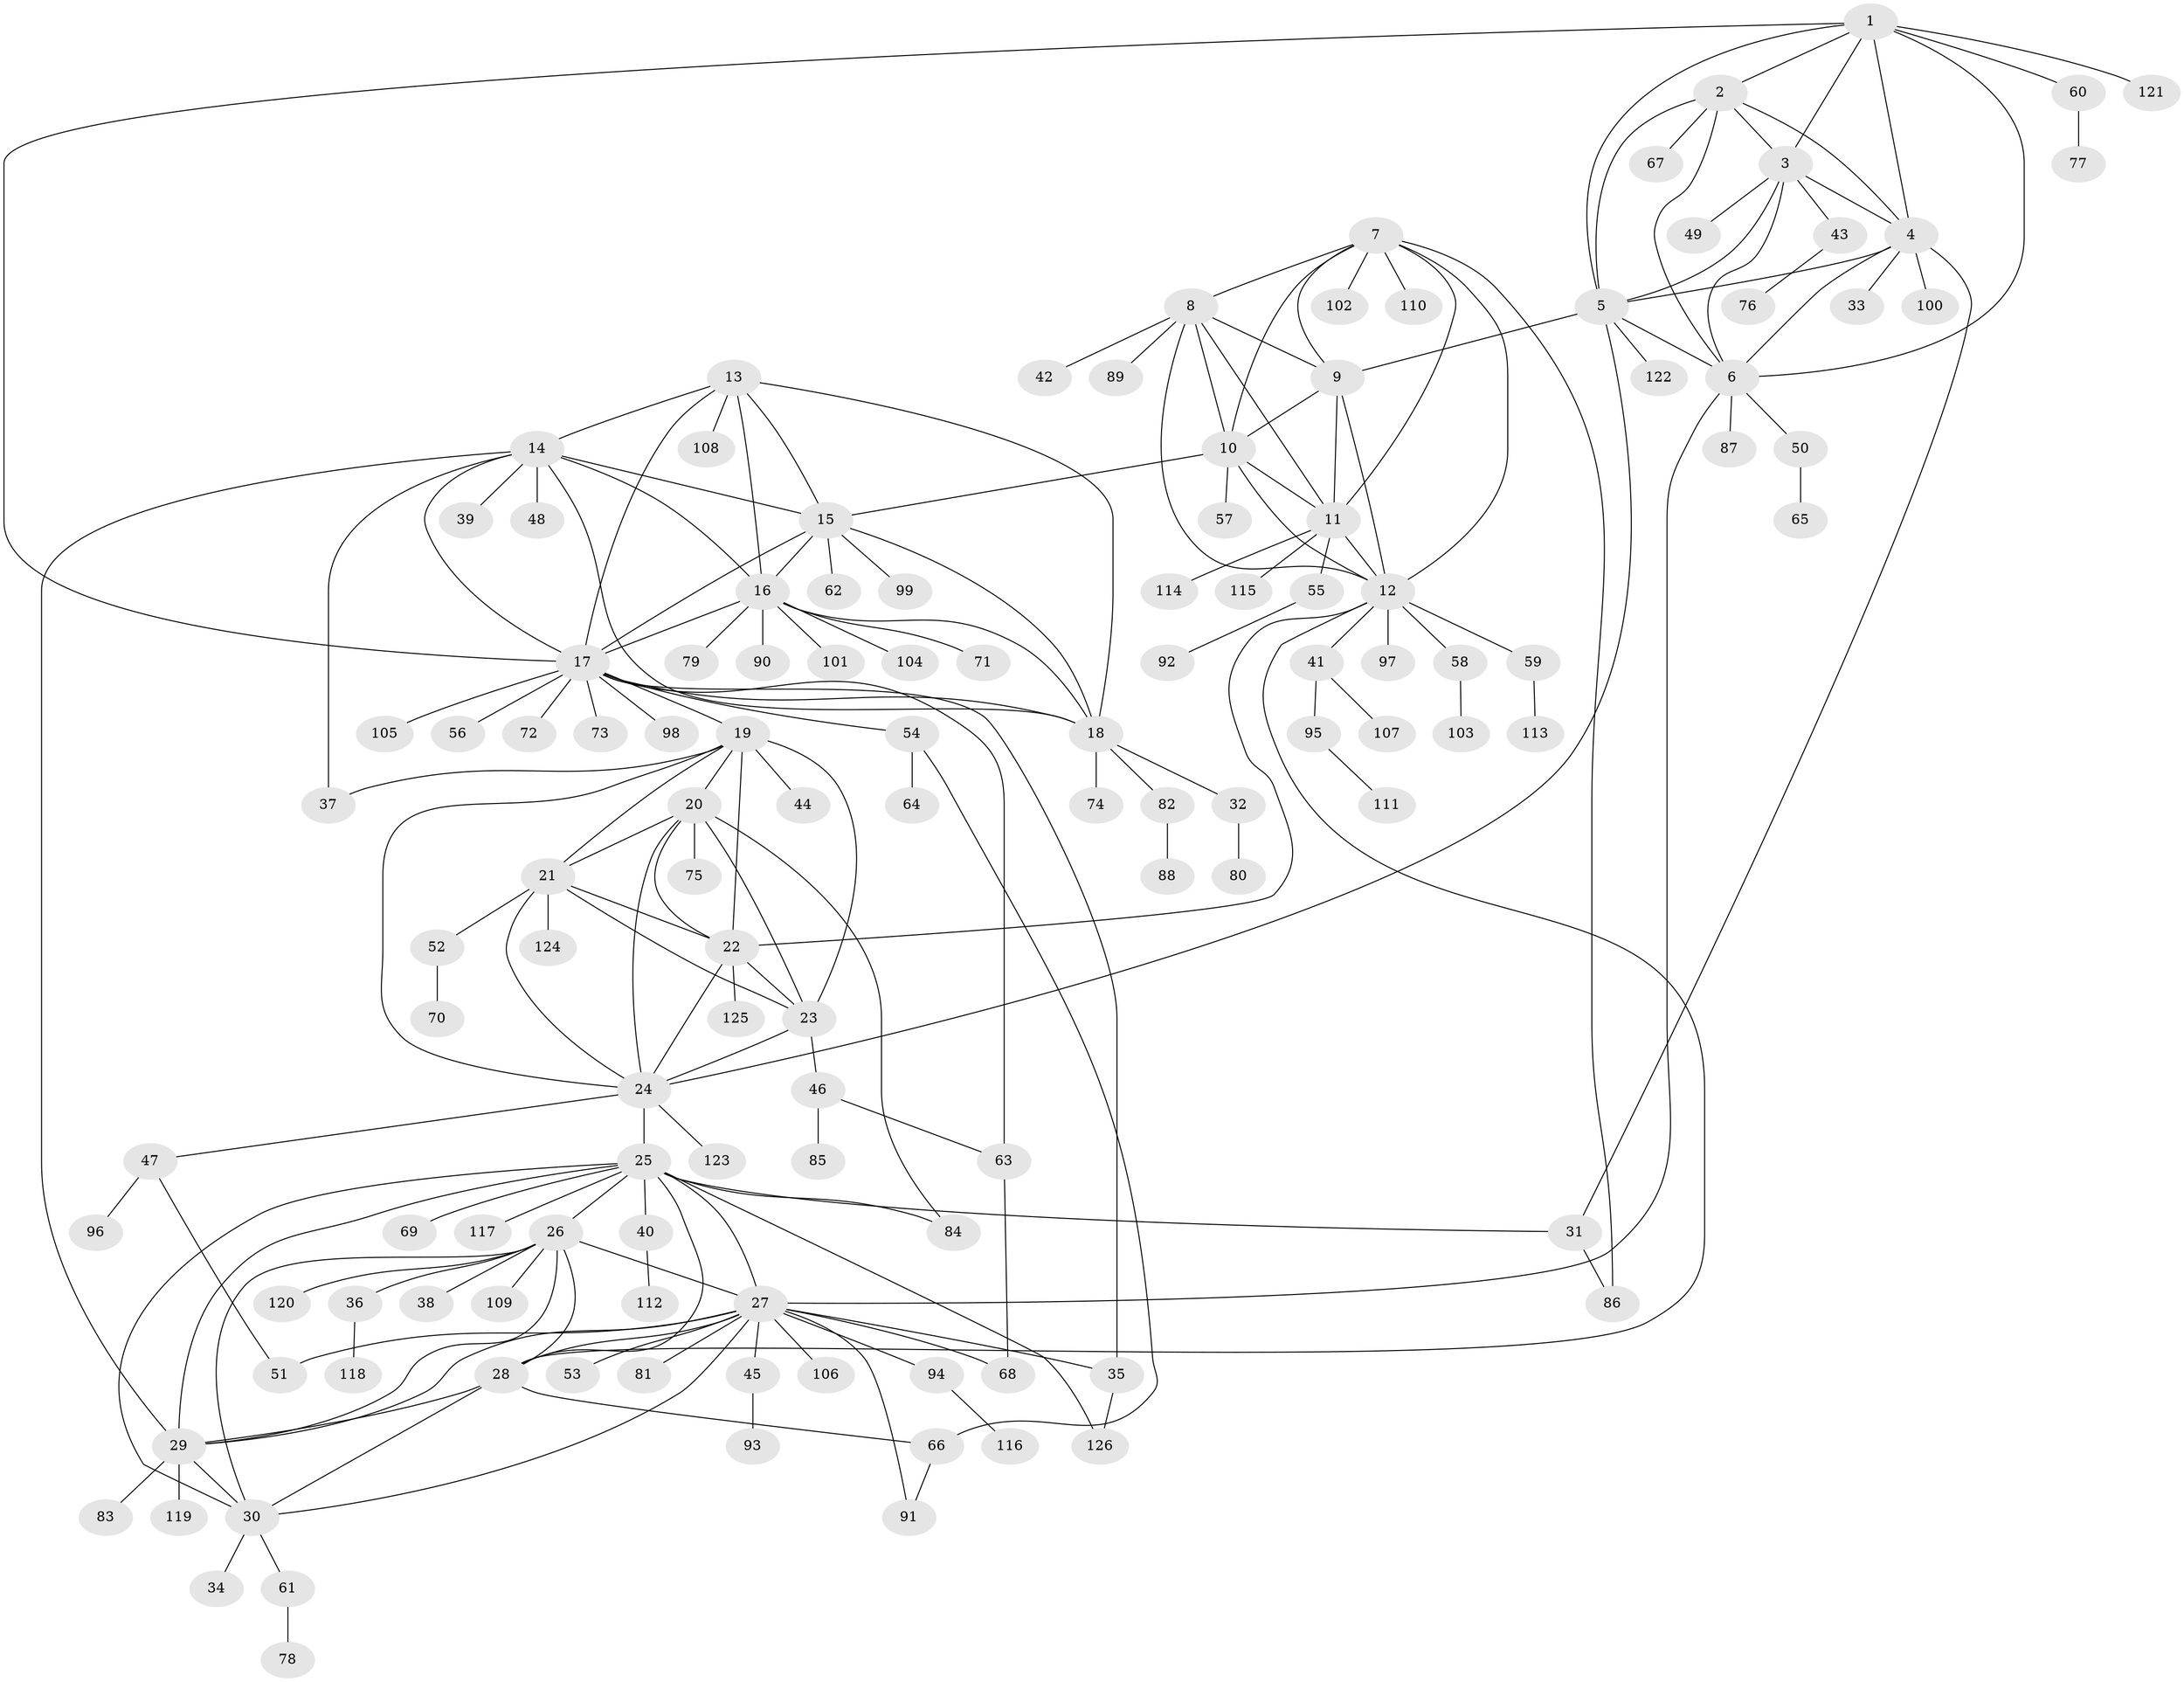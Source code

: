// coarse degree distribution, {9: 0.05263157894736842, 2: 0.18421052631578946, 3: 0.13157894736842105, 10: 0.02631578947368421, 8: 0.07894736842105263, 6: 0.07894736842105263, 11: 0.02631578947368421, 1: 0.42105263157894735}
// Generated by graph-tools (version 1.1) at 2025/52/03/04/25 22:52:29]
// undirected, 126 vertices, 192 edges
graph export_dot {
  node [color=gray90,style=filled];
  1;
  2;
  3;
  4;
  5;
  6;
  7;
  8;
  9;
  10;
  11;
  12;
  13;
  14;
  15;
  16;
  17;
  18;
  19;
  20;
  21;
  22;
  23;
  24;
  25;
  26;
  27;
  28;
  29;
  30;
  31;
  32;
  33;
  34;
  35;
  36;
  37;
  38;
  39;
  40;
  41;
  42;
  43;
  44;
  45;
  46;
  47;
  48;
  49;
  50;
  51;
  52;
  53;
  54;
  55;
  56;
  57;
  58;
  59;
  60;
  61;
  62;
  63;
  64;
  65;
  66;
  67;
  68;
  69;
  70;
  71;
  72;
  73;
  74;
  75;
  76;
  77;
  78;
  79;
  80;
  81;
  82;
  83;
  84;
  85;
  86;
  87;
  88;
  89;
  90;
  91;
  92;
  93;
  94;
  95;
  96;
  97;
  98;
  99;
  100;
  101;
  102;
  103;
  104;
  105;
  106;
  107;
  108;
  109;
  110;
  111;
  112;
  113;
  114;
  115;
  116;
  117;
  118;
  119;
  120;
  121;
  122;
  123;
  124;
  125;
  126;
  1 -- 2;
  1 -- 3;
  1 -- 4;
  1 -- 5;
  1 -- 6;
  1 -- 17;
  1 -- 60;
  1 -- 121;
  2 -- 3;
  2 -- 4;
  2 -- 5;
  2 -- 6;
  2 -- 67;
  3 -- 4;
  3 -- 5;
  3 -- 6;
  3 -- 43;
  3 -- 49;
  4 -- 5;
  4 -- 6;
  4 -- 31;
  4 -- 33;
  4 -- 100;
  5 -- 6;
  5 -- 9;
  5 -- 24;
  5 -- 122;
  6 -- 27;
  6 -- 50;
  6 -- 87;
  7 -- 8;
  7 -- 9;
  7 -- 10;
  7 -- 11;
  7 -- 12;
  7 -- 86;
  7 -- 102;
  7 -- 110;
  8 -- 9;
  8 -- 10;
  8 -- 11;
  8 -- 12;
  8 -- 42;
  8 -- 89;
  9 -- 10;
  9 -- 11;
  9 -- 12;
  10 -- 11;
  10 -- 12;
  10 -- 15;
  10 -- 57;
  11 -- 12;
  11 -- 55;
  11 -- 114;
  11 -- 115;
  12 -- 22;
  12 -- 28;
  12 -- 41;
  12 -- 58;
  12 -- 59;
  12 -- 97;
  13 -- 14;
  13 -- 15;
  13 -- 16;
  13 -- 17;
  13 -- 18;
  13 -- 108;
  14 -- 15;
  14 -- 16;
  14 -- 17;
  14 -- 18;
  14 -- 29;
  14 -- 37;
  14 -- 39;
  14 -- 48;
  15 -- 16;
  15 -- 17;
  15 -- 18;
  15 -- 62;
  15 -- 99;
  16 -- 17;
  16 -- 18;
  16 -- 71;
  16 -- 79;
  16 -- 90;
  16 -- 101;
  16 -- 104;
  17 -- 18;
  17 -- 19;
  17 -- 35;
  17 -- 54;
  17 -- 56;
  17 -- 63;
  17 -- 72;
  17 -- 73;
  17 -- 98;
  17 -- 105;
  18 -- 32;
  18 -- 74;
  18 -- 82;
  19 -- 20;
  19 -- 21;
  19 -- 22;
  19 -- 23;
  19 -- 24;
  19 -- 37;
  19 -- 44;
  20 -- 21;
  20 -- 22;
  20 -- 23;
  20 -- 24;
  20 -- 75;
  20 -- 84;
  21 -- 22;
  21 -- 23;
  21 -- 24;
  21 -- 52;
  21 -- 124;
  22 -- 23;
  22 -- 24;
  22 -- 125;
  23 -- 24;
  23 -- 46;
  24 -- 25;
  24 -- 47;
  24 -- 123;
  25 -- 26;
  25 -- 27;
  25 -- 28;
  25 -- 29;
  25 -- 30;
  25 -- 31;
  25 -- 40;
  25 -- 69;
  25 -- 84;
  25 -- 117;
  25 -- 126;
  26 -- 27;
  26 -- 28;
  26 -- 29;
  26 -- 30;
  26 -- 36;
  26 -- 38;
  26 -- 109;
  26 -- 120;
  27 -- 28;
  27 -- 29;
  27 -- 30;
  27 -- 35;
  27 -- 45;
  27 -- 51;
  27 -- 53;
  27 -- 68;
  27 -- 81;
  27 -- 91;
  27 -- 94;
  27 -- 106;
  28 -- 29;
  28 -- 30;
  28 -- 66;
  29 -- 30;
  29 -- 83;
  29 -- 119;
  30 -- 34;
  30 -- 61;
  31 -- 86;
  32 -- 80;
  35 -- 126;
  36 -- 118;
  40 -- 112;
  41 -- 95;
  41 -- 107;
  43 -- 76;
  45 -- 93;
  46 -- 63;
  46 -- 85;
  47 -- 51;
  47 -- 96;
  50 -- 65;
  52 -- 70;
  54 -- 64;
  54 -- 66;
  55 -- 92;
  58 -- 103;
  59 -- 113;
  60 -- 77;
  61 -- 78;
  63 -- 68;
  66 -- 91;
  82 -- 88;
  94 -- 116;
  95 -- 111;
}
